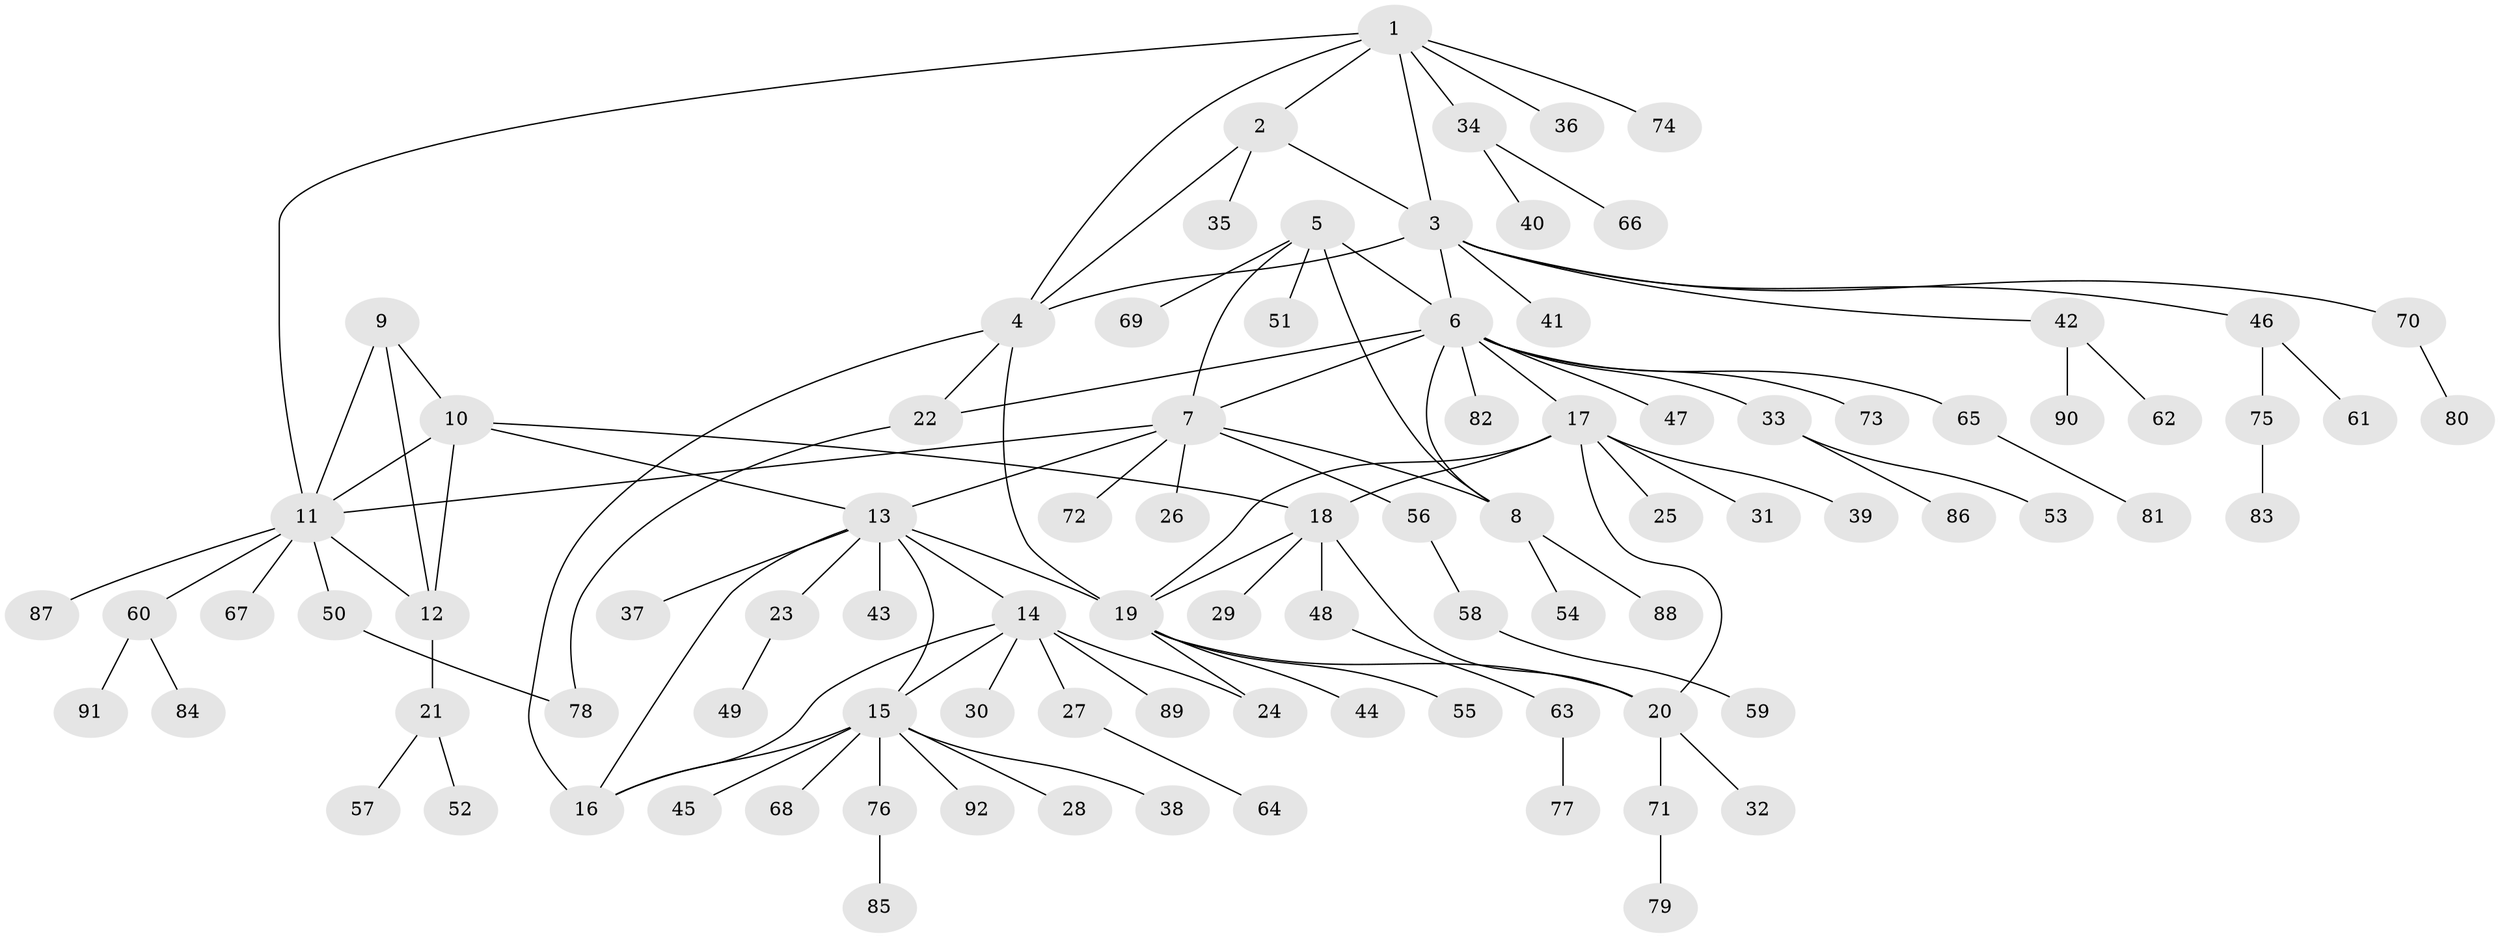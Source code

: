 // coarse degree distribution, {16: 0.021739130434782608, 3: 0.06521739130434782, 4: 0.06521739130434782, 6: 0.043478260869565216, 13: 0.021739130434782608, 7: 0.043478260869565216, 5: 0.021739130434782608, 2: 0.043478260869565216, 1: 0.6739130434782609}
// Generated by graph-tools (version 1.1) at 2025/19/03/04/25 18:19:37]
// undirected, 92 vertices, 115 edges
graph export_dot {
graph [start="1"]
  node [color=gray90,style=filled];
  1;
  2;
  3;
  4;
  5;
  6;
  7;
  8;
  9;
  10;
  11;
  12;
  13;
  14;
  15;
  16;
  17;
  18;
  19;
  20;
  21;
  22;
  23;
  24;
  25;
  26;
  27;
  28;
  29;
  30;
  31;
  32;
  33;
  34;
  35;
  36;
  37;
  38;
  39;
  40;
  41;
  42;
  43;
  44;
  45;
  46;
  47;
  48;
  49;
  50;
  51;
  52;
  53;
  54;
  55;
  56;
  57;
  58;
  59;
  60;
  61;
  62;
  63;
  64;
  65;
  66;
  67;
  68;
  69;
  70;
  71;
  72;
  73;
  74;
  75;
  76;
  77;
  78;
  79;
  80;
  81;
  82;
  83;
  84;
  85;
  86;
  87;
  88;
  89;
  90;
  91;
  92;
  1 -- 2;
  1 -- 3;
  1 -- 4;
  1 -- 11;
  1 -- 34;
  1 -- 36;
  1 -- 74;
  2 -- 3;
  2 -- 4;
  2 -- 35;
  3 -- 4;
  3 -- 6;
  3 -- 41;
  3 -- 42;
  3 -- 46;
  3 -- 70;
  4 -- 16;
  4 -- 19;
  4 -- 22;
  5 -- 6;
  5 -- 7;
  5 -- 8;
  5 -- 51;
  5 -- 69;
  6 -- 7;
  6 -- 8;
  6 -- 17;
  6 -- 22;
  6 -- 33;
  6 -- 47;
  6 -- 65;
  6 -- 73;
  6 -- 82;
  7 -- 8;
  7 -- 11;
  7 -- 13;
  7 -- 26;
  7 -- 56;
  7 -- 72;
  8 -- 54;
  8 -- 88;
  9 -- 10;
  9 -- 11;
  9 -- 12;
  10 -- 11;
  10 -- 12;
  10 -- 13;
  10 -- 18;
  11 -- 12;
  11 -- 50;
  11 -- 60;
  11 -- 67;
  11 -- 87;
  12 -- 21;
  13 -- 14;
  13 -- 15;
  13 -- 16;
  13 -- 19;
  13 -- 23;
  13 -- 37;
  13 -- 43;
  14 -- 15;
  14 -- 16;
  14 -- 24;
  14 -- 27;
  14 -- 30;
  14 -- 89;
  15 -- 16;
  15 -- 28;
  15 -- 38;
  15 -- 45;
  15 -- 68;
  15 -- 76;
  15 -- 92;
  17 -- 18;
  17 -- 19;
  17 -- 20;
  17 -- 25;
  17 -- 31;
  17 -- 39;
  18 -- 19;
  18 -- 20;
  18 -- 29;
  18 -- 48;
  19 -- 20;
  19 -- 24;
  19 -- 44;
  19 -- 55;
  20 -- 32;
  20 -- 71;
  21 -- 52;
  21 -- 57;
  22 -- 78;
  23 -- 49;
  27 -- 64;
  33 -- 53;
  33 -- 86;
  34 -- 40;
  34 -- 66;
  42 -- 62;
  42 -- 90;
  46 -- 61;
  46 -- 75;
  48 -- 63;
  50 -- 78;
  56 -- 58;
  58 -- 59;
  60 -- 84;
  60 -- 91;
  63 -- 77;
  65 -- 81;
  70 -- 80;
  71 -- 79;
  75 -- 83;
  76 -- 85;
}
